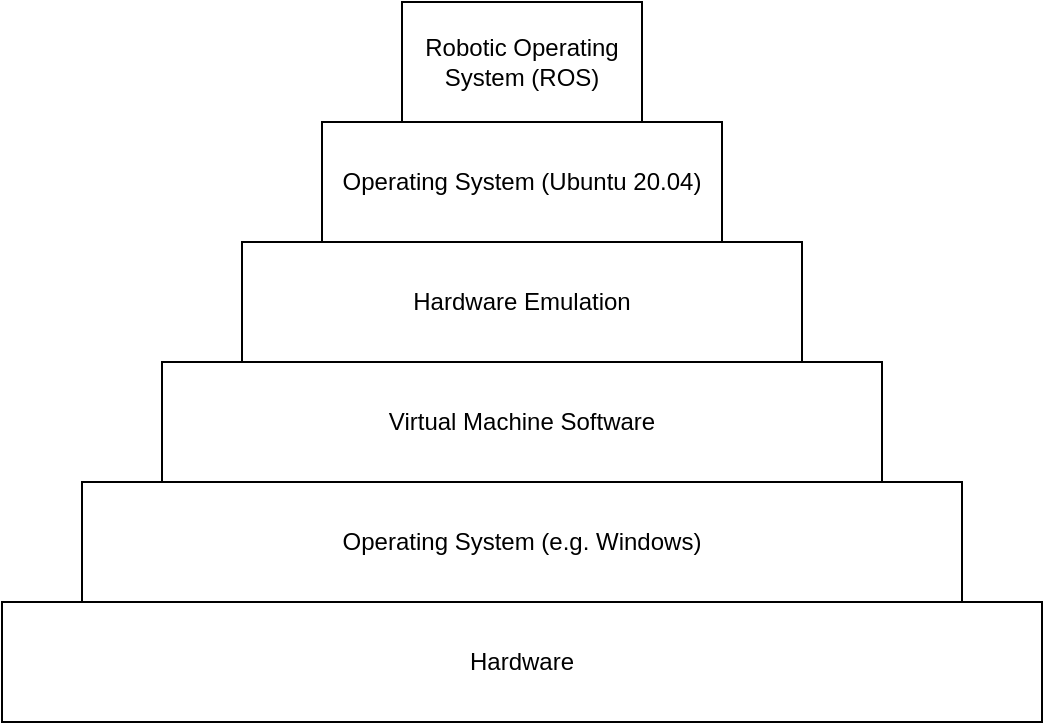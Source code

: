 <mxfile version="18.0.4" type="device"><diagram id="2GEVFrYaVCdJe7nl-F7k" name="Page-1"><mxGraphModel dx="1101" dy="887" grid="1" gridSize="10" guides="1" tooltips="1" connect="1" arrows="1" fold="1" page="1" pageScale="1" pageWidth="850" pageHeight="1100" math="0" shadow="0"><root><mxCell id="0"/><mxCell id="1" parent="0"/><mxCell id="cYFUfRbHD4x3c3bcMj6v-1" value="Hardware" style="rounded=0;whiteSpace=wrap;html=1;" parent="1" vertex="1"><mxGeometry x="160" y="380" width="520" height="60" as="geometry"/></mxCell><mxCell id="cYFUfRbHD4x3c3bcMj6v-2" value="Operating System (e.g. Windows)" style="whiteSpace=wrap;html=1;rounded=0;" parent="1" vertex="1"><mxGeometry x="200" y="320" width="440" height="60" as="geometry"/></mxCell><mxCell id="cYFUfRbHD4x3c3bcMj6v-4" value="Virtual Machine Software" style="rounded=0;whiteSpace=wrap;html=1;" parent="1" vertex="1"><mxGeometry x="240" y="260" width="360" height="60" as="geometry"/></mxCell><mxCell id="cYFUfRbHD4x3c3bcMj6v-5" value="Hardware Emulation" style="rounded=0;whiteSpace=wrap;html=1;" parent="1" vertex="1"><mxGeometry x="280" y="200" width="280" height="60" as="geometry"/></mxCell><mxCell id="cYFUfRbHD4x3c3bcMj6v-6" value="Operating System (Ubuntu 20.04)" style="rounded=0;whiteSpace=wrap;html=1;" parent="1" vertex="1"><mxGeometry x="320" y="140" width="200" height="60" as="geometry"/></mxCell><mxCell id="cYFUfRbHD4x3c3bcMj6v-7" value="Robotic Operating System (ROS)" style="rounded=0;whiteSpace=wrap;html=1;" parent="1" vertex="1"><mxGeometry x="360" y="80" width="120" height="60" as="geometry"/></mxCell></root></mxGraphModel></diagram></mxfile>